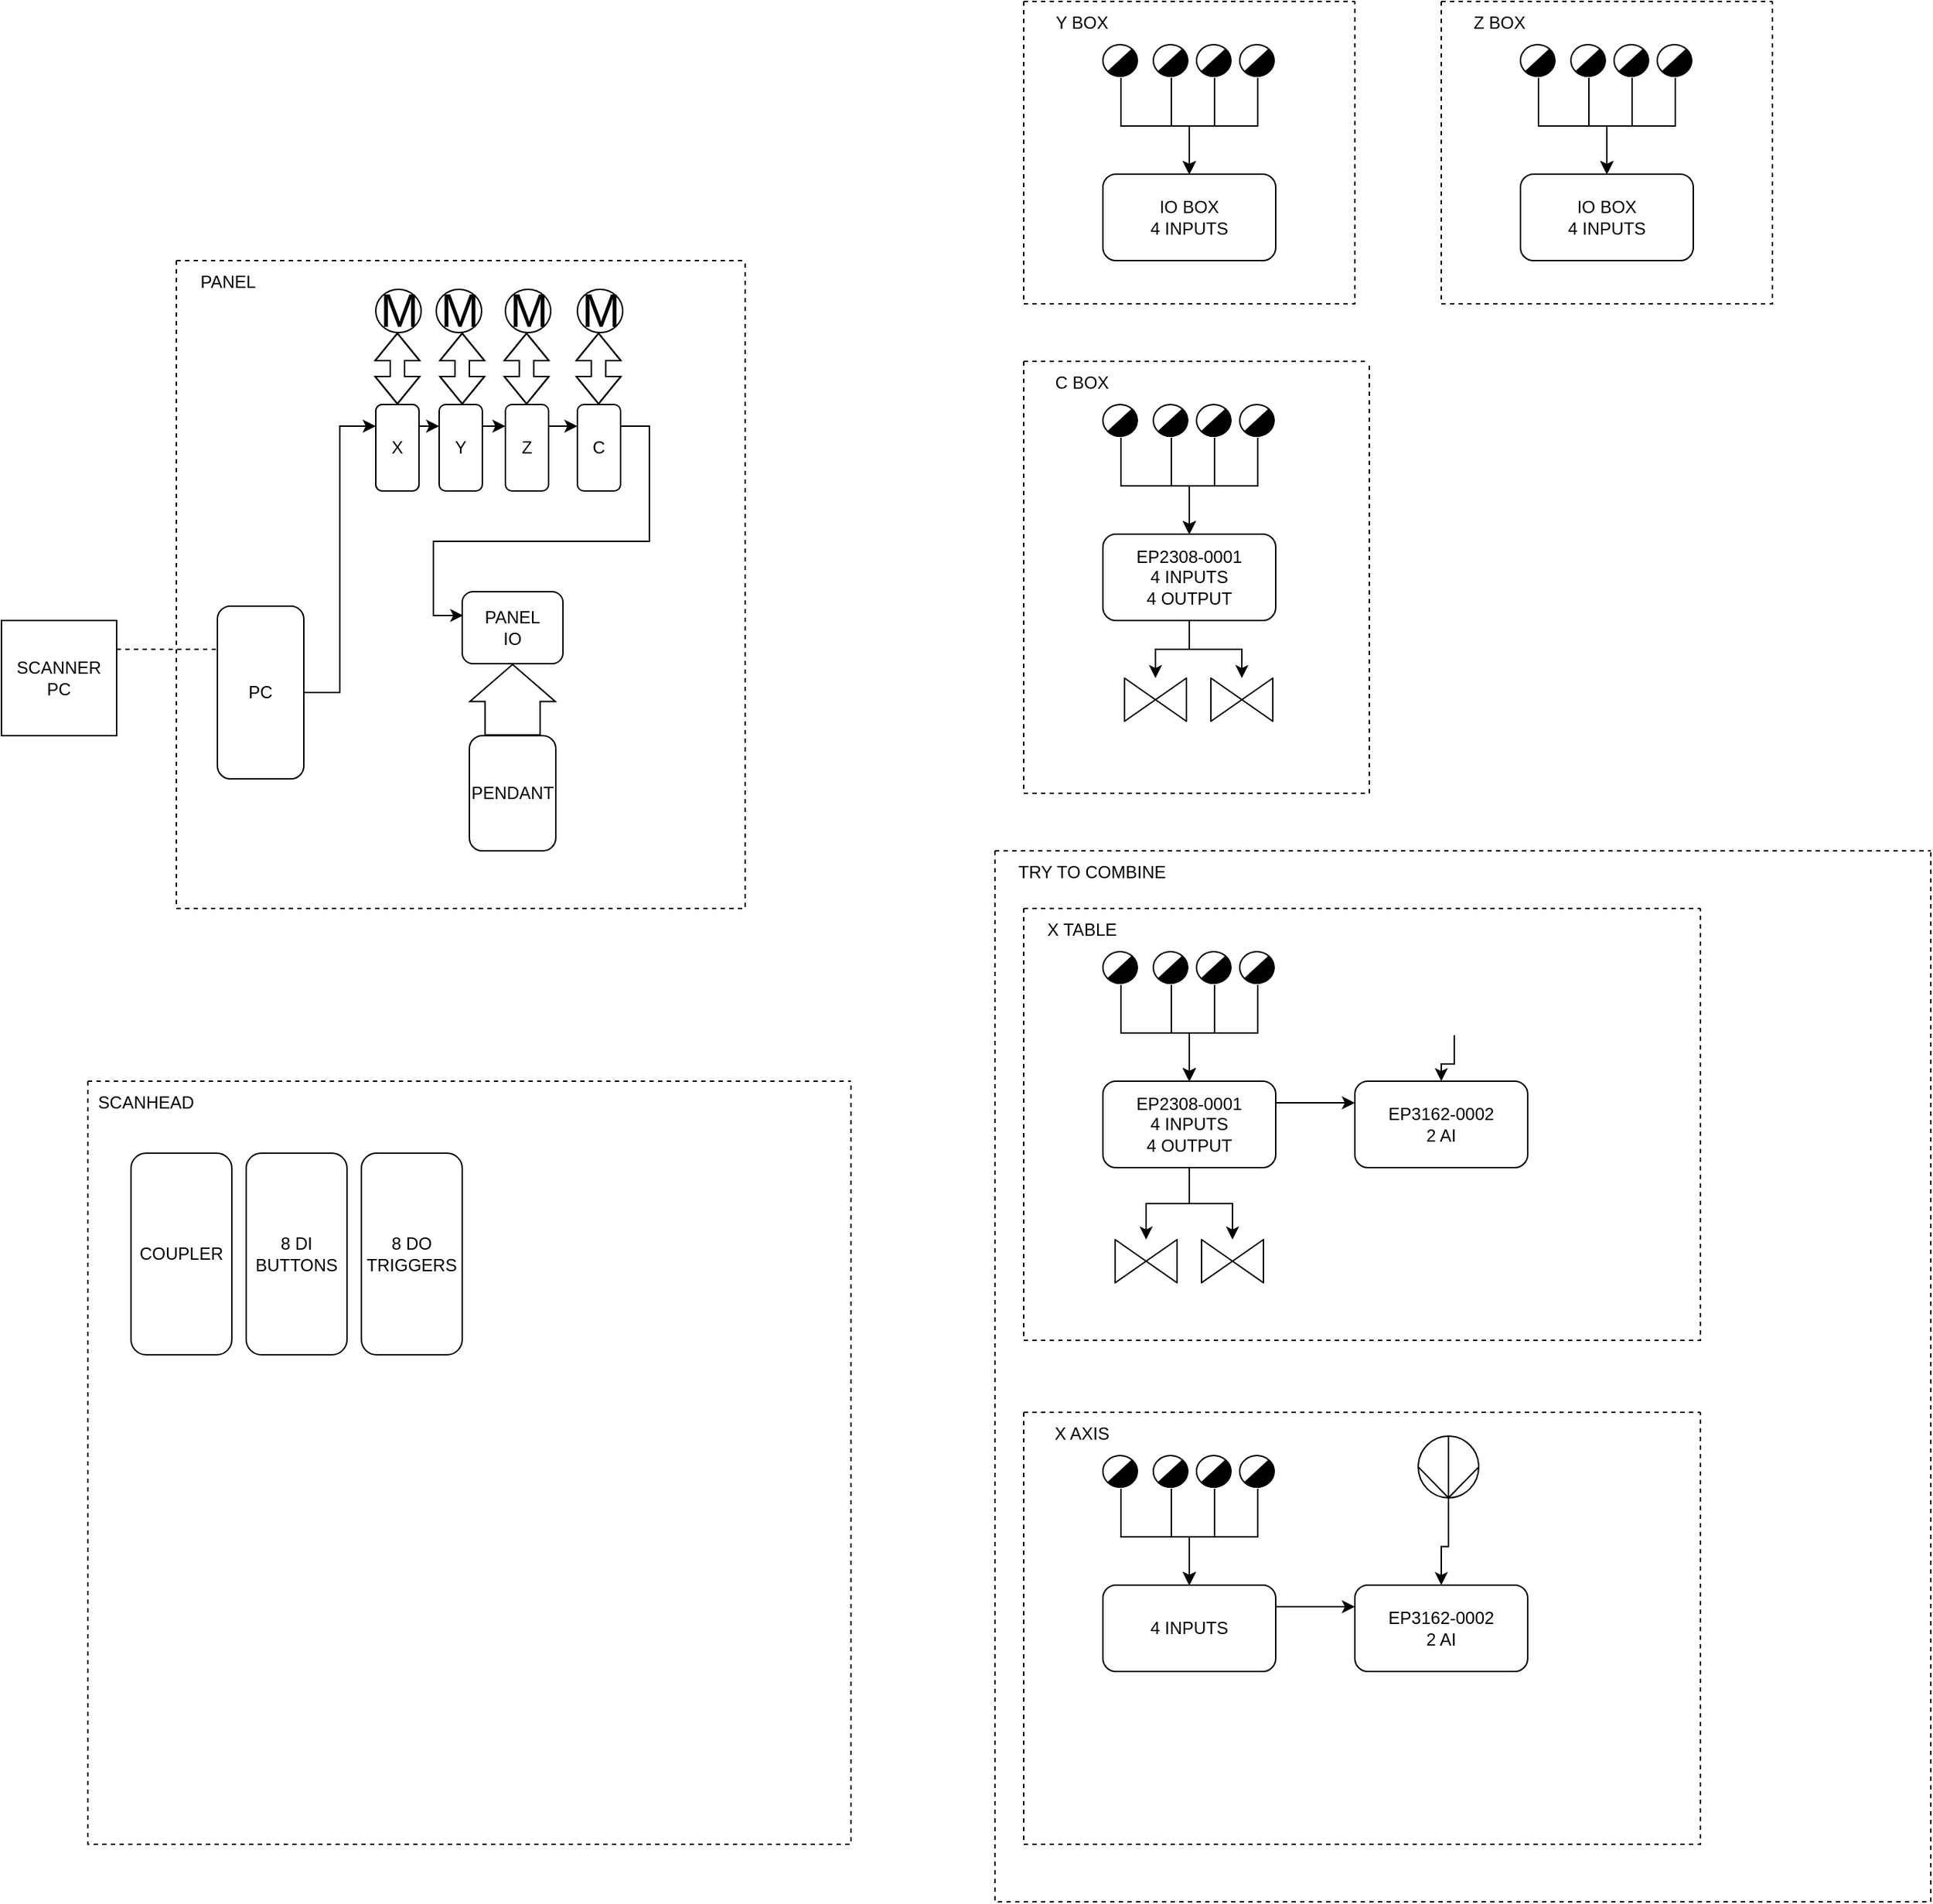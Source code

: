 <mxfile version="20.6.2" type="github">
  <diagram id="tjRu8gY_2xRiF9Hzwlu4" name="Page-1">
    <mxGraphModel dx="2585" dy="2587" grid="1" gridSize="10" guides="1" tooltips="1" connect="1" arrows="1" fold="1" page="1" pageScale="1" pageWidth="827" pageHeight="1169" math="0" shadow="0">
      <root>
        <mxCell id="0" />
        <mxCell id="1" parent="0" />
        <mxCell id="fzzA2JY4gqWb8yeR5NpG-34" value="&lt;div&gt;SCANNER&lt;/div&gt;&lt;div&gt;PC&lt;br&gt;&lt;/div&gt;" style="whiteSpace=wrap;html=1;aspect=fixed;" vertex="1" parent="1">
          <mxGeometry x="80" y="230" width="80" height="80" as="geometry" />
        </mxCell>
        <mxCell id="fzzA2JY4gqWb8yeR5NpG-38" value="" style="swimlane;startSize=0;dashed=1;" vertex="1" parent="1">
          <mxGeometry x="790" y="-200" width="230" height="210" as="geometry" />
        </mxCell>
        <mxCell id="fzzA2JY4gqWb8yeR5NpG-39" value="Y BOX" style="text;html=1;align=center;verticalAlign=middle;resizable=0;points=[];autosize=1;strokeColor=none;fillColor=none;" vertex="1" parent="fzzA2JY4gqWb8yeR5NpG-38">
          <mxGeometry x="10" width="60" height="30" as="geometry" />
        </mxCell>
        <mxCell id="fzzA2JY4gqWb8yeR5NpG-43" value="IO BOX&lt;br&gt;4 INPUTS" style="rounded=1;whiteSpace=wrap;html=1;" vertex="1" parent="fzzA2JY4gqWb8yeR5NpG-38">
          <mxGeometry x="55" y="120" width="120" height="60" as="geometry" />
        </mxCell>
        <mxCell id="fzzA2JY4gqWb8yeR5NpG-53" style="edgeStyle=orthogonalEdgeStyle;rounded=0;orthogonalLoop=1;jettySize=auto;html=1;" edge="1" parent="fzzA2JY4gqWb8yeR5NpG-38" source="fzzA2JY4gqWb8yeR5NpG-49" target="fzzA2JY4gqWb8yeR5NpG-43">
          <mxGeometry relative="1" as="geometry" />
        </mxCell>
        <mxCell id="fzzA2JY4gqWb8yeR5NpG-49" value="" style="verticalLabelPosition=bottom;outlineConnect=0;align=center;dashed=0;html=1;verticalAlign=middle;shape=mxgraph.pid.misc.steam_trap2;horizontal=1;" vertex="1" parent="fzzA2JY4gqWb8yeR5NpG-38">
          <mxGeometry x="55" y="30" width="25" height="23" as="geometry" />
        </mxCell>
        <mxCell id="fzzA2JY4gqWb8yeR5NpG-54" style="edgeStyle=orthogonalEdgeStyle;rounded=0;orthogonalLoop=1;jettySize=auto;html=1;entryX=0.5;entryY=0;entryDx=0;entryDy=0;" edge="1" parent="fzzA2JY4gqWb8yeR5NpG-38" source="fzzA2JY4gqWb8yeR5NpG-50" target="fzzA2JY4gqWb8yeR5NpG-43">
          <mxGeometry relative="1" as="geometry" />
        </mxCell>
        <mxCell id="fzzA2JY4gqWb8yeR5NpG-50" value="" style="verticalLabelPosition=bottom;outlineConnect=0;align=center;dashed=0;html=1;verticalAlign=middle;shape=mxgraph.pid.misc.steam_trap2;horizontal=1;" vertex="1" parent="fzzA2JY4gqWb8yeR5NpG-38">
          <mxGeometry x="90" y="30" width="25" height="23" as="geometry" />
        </mxCell>
        <mxCell id="fzzA2JY4gqWb8yeR5NpG-55" style="edgeStyle=orthogonalEdgeStyle;rounded=0;orthogonalLoop=1;jettySize=auto;html=1;entryX=0.5;entryY=0;entryDx=0;entryDy=0;" edge="1" parent="fzzA2JY4gqWb8yeR5NpG-38" source="fzzA2JY4gqWb8yeR5NpG-51" target="fzzA2JY4gqWb8yeR5NpG-43">
          <mxGeometry relative="1" as="geometry" />
        </mxCell>
        <mxCell id="fzzA2JY4gqWb8yeR5NpG-51" value="" style="verticalLabelPosition=bottom;outlineConnect=0;align=center;dashed=0;html=1;verticalAlign=middle;shape=mxgraph.pid.misc.steam_trap2;horizontal=1;" vertex="1" parent="fzzA2JY4gqWb8yeR5NpG-38">
          <mxGeometry x="120" y="30" width="25" height="23" as="geometry" />
        </mxCell>
        <mxCell id="fzzA2JY4gqWb8yeR5NpG-56" style="edgeStyle=orthogonalEdgeStyle;rounded=0;orthogonalLoop=1;jettySize=auto;html=1;entryX=0.5;entryY=0;entryDx=0;entryDy=0;" edge="1" parent="fzzA2JY4gqWb8yeR5NpG-38" source="fzzA2JY4gqWb8yeR5NpG-52" target="fzzA2JY4gqWb8yeR5NpG-43">
          <mxGeometry relative="1" as="geometry" />
        </mxCell>
        <mxCell id="fzzA2JY4gqWb8yeR5NpG-52" value="" style="verticalLabelPosition=bottom;outlineConnect=0;align=center;dashed=0;html=1;verticalAlign=middle;shape=mxgraph.pid.misc.steam_trap2;horizontal=1;" vertex="1" parent="fzzA2JY4gqWb8yeR5NpG-38">
          <mxGeometry x="150" y="30" width="25" height="23" as="geometry" />
        </mxCell>
        <mxCell id="fzzA2JY4gqWb8yeR5NpG-40" value="" style="group" vertex="1" connectable="0" parent="1">
          <mxGeometry x="201.5" y="-20" width="395" height="450" as="geometry" />
        </mxCell>
        <mxCell id="fzzA2JY4gqWb8yeR5NpG-2" value="PC" style="rounded=1;whiteSpace=wrap;html=1;" vertex="1" parent="fzzA2JY4gqWb8yeR5NpG-40">
          <mxGeometry x="28.5" y="240" width="60" height="120" as="geometry" />
        </mxCell>
        <mxCell id="fzzA2JY4gqWb8yeR5NpG-3" value="" style="rounded=1;whiteSpace=wrap;html=1;" vertex="1" parent="fzzA2JY4gqWb8yeR5NpG-40">
          <mxGeometry x="138.5" y="100" width="30" height="60" as="geometry" />
        </mxCell>
        <mxCell id="fzzA2JY4gqWb8yeR5NpG-4" value="Y" style="rounded=1;whiteSpace=wrap;html=1;" vertex="1" parent="fzzA2JY4gqWb8yeR5NpG-40">
          <mxGeometry x="182.5" y="100" width="30" height="60" as="geometry" />
        </mxCell>
        <mxCell id="fzzA2JY4gqWb8yeR5NpG-5" value="Z" style="rounded=1;whiteSpace=wrap;html=1;" vertex="1" parent="fzzA2JY4gqWb8yeR5NpG-40">
          <mxGeometry x="228.5" y="100" width="30" height="60" as="geometry" />
        </mxCell>
        <mxCell id="fzzA2JY4gqWb8yeR5NpG-13" style="edgeStyle=orthogonalEdgeStyle;rounded=0;orthogonalLoop=1;jettySize=auto;html=1;exitX=1;exitY=0.25;exitDx=0;exitDy=0;entryX=0;entryY=0.25;entryDx=0;entryDy=0;" edge="1" parent="fzzA2JY4gqWb8yeR5NpG-40" source="fzzA2JY4gqWb8yeR5NpG-4" target="fzzA2JY4gqWb8yeR5NpG-5">
          <mxGeometry relative="1" as="geometry" />
        </mxCell>
        <mxCell id="fzzA2JY4gqWb8yeR5NpG-6" value="C" style="rounded=1;whiteSpace=wrap;html=1;" vertex="1" parent="fzzA2JY4gqWb8yeR5NpG-40">
          <mxGeometry x="278.5" y="100" width="30" height="60" as="geometry" />
        </mxCell>
        <mxCell id="fzzA2JY4gqWb8yeR5NpG-14" style="edgeStyle=orthogonalEdgeStyle;rounded=0;orthogonalLoop=1;jettySize=auto;html=1;exitX=1;exitY=0.25;exitDx=0;exitDy=0;entryX=0;entryY=0.25;entryDx=0;entryDy=0;" edge="1" parent="fzzA2JY4gqWb8yeR5NpG-40" source="fzzA2JY4gqWb8yeR5NpG-5" target="fzzA2JY4gqWb8yeR5NpG-6">
          <mxGeometry relative="1" as="geometry" />
        </mxCell>
        <mxCell id="fzzA2JY4gqWb8yeR5NpG-12" style="edgeStyle=orthogonalEdgeStyle;rounded=0;orthogonalLoop=1;jettySize=auto;html=1;exitX=1;exitY=0.25;exitDx=0;exitDy=0;entryX=0;entryY=0.25;entryDx=0;entryDy=0;" edge="1" parent="fzzA2JY4gqWb8yeR5NpG-40" source="fzzA2JY4gqWb8yeR5NpG-7" target="fzzA2JY4gqWb8yeR5NpG-4">
          <mxGeometry relative="1" as="geometry" />
        </mxCell>
        <mxCell id="fzzA2JY4gqWb8yeR5NpG-7" value="X" style="rounded=1;whiteSpace=wrap;html=1;" vertex="1" parent="fzzA2JY4gqWb8yeR5NpG-40">
          <mxGeometry x="138.5" y="100" width="30" height="60" as="geometry" />
        </mxCell>
        <mxCell id="fzzA2JY4gqWb8yeR5NpG-11" style="edgeStyle=orthogonalEdgeStyle;rounded=0;orthogonalLoop=1;jettySize=auto;html=1;entryX=0;entryY=0.25;entryDx=0;entryDy=0;" edge="1" parent="fzzA2JY4gqWb8yeR5NpG-40" source="fzzA2JY4gqWb8yeR5NpG-2" target="fzzA2JY4gqWb8yeR5NpG-7">
          <mxGeometry relative="1" as="geometry" />
        </mxCell>
        <mxCell id="fzzA2JY4gqWb8yeR5NpG-9" value="PANEL&lt;br&gt;IO" style="rounded=1;whiteSpace=wrap;html=1;" vertex="1" parent="fzzA2JY4gqWb8yeR5NpG-40">
          <mxGeometry x="198.5" y="230" width="70" height="50" as="geometry" />
        </mxCell>
        <mxCell id="fzzA2JY4gqWb8yeR5NpG-17" style="edgeStyle=orthogonalEdgeStyle;rounded=0;orthogonalLoop=1;jettySize=auto;html=1;exitX=1;exitY=0.25;exitDx=0;exitDy=0;entryX=0.01;entryY=0.329;entryDx=0;entryDy=0;entryPerimeter=0;" edge="1" parent="fzzA2JY4gqWb8yeR5NpG-40" source="fzzA2JY4gqWb8yeR5NpG-6" target="fzzA2JY4gqWb8yeR5NpG-9">
          <mxGeometry relative="1" as="geometry" />
        </mxCell>
        <mxCell id="fzzA2JY4gqWb8yeR5NpG-18" value="&lt;div&gt;PENDANT&lt;/div&gt;" style="rounded=1;whiteSpace=wrap;html=1;" vertex="1" parent="fzzA2JY4gqWb8yeR5NpG-40">
          <mxGeometry x="203.5" y="330" width="60" height="80" as="geometry" />
        </mxCell>
        <mxCell id="fzzA2JY4gqWb8yeR5NpG-19" value="" style="shape=flexArrow;endArrow=classic;html=1;rounded=0;width=38.286;endSize=8.24;entryX=0.5;entryY=1;entryDx=0;entryDy=0;exitX=0.5;exitY=0;exitDx=0;exitDy=0;" edge="1" parent="fzzA2JY4gqWb8yeR5NpG-40" source="fzzA2JY4gqWb8yeR5NpG-18" target="fzzA2JY4gqWb8yeR5NpG-9">
          <mxGeometry width="50" height="50" relative="1" as="geometry">
            <mxPoint x="278.5" y="340" as="sourcePoint" />
            <mxPoint x="268.5" y="290" as="targetPoint" />
          </mxGeometry>
        </mxCell>
        <mxCell id="fzzA2JY4gqWb8yeR5NpG-24" value="" style="shape=flexArrow;endArrow=classic;startArrow=classic;html=1;rounded=0;entryX=0.5;entryY=1;entryDx=0;entryDy=0;exitX=0.5;exitY=0;exitDx=0;exitDy=0;" edge="1" parent="fzzA2JY4gqWb8yeR5NpG-40" source="fzzA2JY4gqWb8yeR5NpG-7">
          <mxGeometry width="100" height="100" relative="1" as="geometry">
            <mxPoint x="238.5" y="180" as="sourcePoint" />
            <mxPoint x="153.5" y="50" as="targetPoint" />
            <Array as="points">
              <mxPoint x="153.5" y="80" />
            </Array>
          </mxGeometry>
        </mxCell>
        <mxCell id="fzzA2JY4gqWb8yeR5NpG-30" value="" style="shape=flexArrow;endArrow=classic;startArrow=classic;html=1;rounded=0;" edge="1" parent="fzzA2JY4gqWb8yeR5NpG-40">
          <mxGeometry width="100" height="100" relative="1" as="geometry">
            <mxPoint x="198.5" y="100" as="sourcePoint" />
            <mxPoint x="198.5" y="50" as="targetPoint" />
            <Array as="points">
              <mxPoint x="198.5" y="80" />
            </Array>
          </mxGeometry>
        </mxCell>
        <mxCell id="fzzA2JY4gqWb8yeR5NpG-31" value="" style="shape=flexArrow;endArrow=classic;startArrow=classic;html=1;rounded=0;" edge="1" parent="fzzA2JY4gqWb8yeR5NpG-40">
          <mxGeometry width="100" height="100" relative="1" as="geometry">
            <mxPoint x="243.21" y="100" as="sourcePoint" />
            <mxPoint x="243.21" y="50" as="targetPoint" />
            <Array as="points">
              <mxPoint x="243.21" y="80" />
            </Array>
          </mxGeometry>
        </mxCell>
        <mxCell id="fzzA2JY4gqWb8yeR5NpG-32" value="" style="shape=flexArrow;endArrow=classic;startArrow=classic;html=1;rounded=0;" edge="1" parent="fzzA2JY4gqWb8yeR5NpG-40">
          <mxGeometry width="100" height="100" relative="1" as="geometry">
            <mxPoint x="293.21" y="100" as="sourcePoint" />
            <mxPoint x="293.21" y="50" as="targetPoint" />
            <Array as="points">
              <mxPoint x="293.21" y="80" />
            </Array>
          </mxGeometry>
        </mxCell>
        <mxCell id="fzzA2JY4gqWb8yeR5NpG-35" value="" style="endArrow=none;dashed=1;html=1;rounded=0;entryX=0;entryY=0.25;entryDx=0;entryDy=0;exitX=1;exitY=0.25;exitDx=0;exitDy=0;" edge="1" parent="fzzA2JY4gqWb8yeR5NpG-40" source="fzzA2JY4gqWb8yeR5NpG-34" target="fzzA2JY4gqWb8yeR5NpG-2">
          <mxGeometry width="50" height="50" relative="1" as="geometry">
            <mxPoint x="-41.5" y="280" as="sourcePoint" />
            <mxPoint x="8.5" y="230" as="targetPoint" />
          </mxGeometry>
        </mxCell>
        <mxCell id="fzzA2JY4gqWb8yeR5NpG-36" value="" style="swimlane;startSize=0;dashed=1;" vertex="1" parent="fzzA2JY4gqWb8yeR5NpG-40">
          <mxGeometry width="395" height="450" as="geometry" />
        </mxCell>
        <mxCell id="fzzA2JY4gqWb8yeR5NpG-37" value="PANEL" style="text;html=1;align=center;verticalAlign=middle;resizable=0;points=[];autosize=1;strokeColor=none;fillColor=none;" vertex="1" parent="fzzA2JY4gqWb8yeR5NpG-36">
          <mxGeometry x="5" width="60" height="30" as="geometry" />
        </mxCell>
        <mxCell id="fzzA2JY4gqWb8yeR5NpG-45" value="M" style="verticalLabelPosition=middle;shadow=0;dashed=0;align=center;html=1;verticalAlign=middle;strokeWidth=1;shape=ellipse;fontSize=32;perimeter=ellipsePerimeter;" vertex="1" parent="fzzA2JY4gqWb8yeR5NpG-36">
          <mxGeometry x="138.5" y="20" width="31.5" height="30" as="geometry" />
        </mxCell>
        <mxCell id="fzzA2JY4gqWb8yeR5NpG-46" value="M" style="verticalLabelPosition=middle;shadow=0;dashed=0;align=center;html=1;verticalAlign=middle;strokeWidth=1;shape=ellipse;fontSize=32;perimeter=ellipsePerimeter;" vertex="1" parent="fzzA2JY4gqWb8yeR5NpG-36">
          <mxGeometry x="180.5" y="20" width="31.5" height="30" as="geometry" />
        </mxCell>
        <mxCell id="fzzA2JY4gqWb8yeR5NpG-47" value="M" style="verticalLabelPosition=middle;shadow=0;dashed=0;align=center;html=1;verticalAlign=middle;strokeWidth=1;shape=ellipse;fontSize=32;perimeter=ellipsePerimeter;" vertex="1" parent="fzzA2JY4gqWb8yeR5NpG-36">
          <mxGeometry x="228.5" y="20" width="31.5" height="30" as="geometry" />
        </mxCell>
        <mxCell id="fzzA2JY4gqWb8yeR5NpG-48" value="M" style="verticalLabelPosition=middle;shadow=0;dashed=0;align=center;html=1;verticalAlign=middle;strokeWidth=1;shape=ellipse;fontSize=32;perimeter=ellipsePerimeter;" vertex="1" parent="fzzA2JY4gqWb8yeR5NpG-36">
          <mxGeometry x="278.5" y="20" width="31.5" height="30" as="geometry" />
        </mxCell>
        <mxCell id="fzzA2JY4gqWb8yeR5NpG-70" value="" style="swimlane;startSize=0;dashed=1;" vertex="1" parent="1">
          <mxGeometry x="790" y="50" width="240" height="300" as="geometry" />
        </mxCell>
        <mxCell id="fzzA2JY4gqWb8yeR5NpG-71" value="C BOX" style="text;html=1;align=center;verticalAlign=middle;resizable=0;points=[];autosize=1;strokeColor=none;fillColor=none;" vertex="1" parent="fzzA2JY4gqWb8yeR5NpG-70">
          <mxGeometry x="10" width="60" height="30" as="geometry" />
        </mxCell>
        <mxCell id="fzzA2JY4gqWb8yeR5NpG-72" value="EP2308-0001&lt;br&gt;&lt;div&gt;4 INPUTS &lt;br&gt;&lt;/div&gt;&lt;div&gt;4 OUTPUT&lt;/div&gt;" style="rounded=1;whiteSpace=wrap;html=1;" vertex="1" parent="fzzA2JY4gqWb8yeR5NpG-70">
          <mxGeometry x="55" y="120" width="120" height="60" as="geometry" />
        </mxCell>
        <mxCell id="fzzA2JY4gqWb8yeR5NpG-73" style="edgeStyle=orthogonalEdgeStyle;rounded=0;orthogonalLoop=1;jettySize=auto;html=1;" edge="1" parent="fzzA2JY4gqWb8yeR5NpG-70" source="fzzA2JY4gqWb8yeR5NpG-74" target="fzzA2JY4gqWb8yeR5NpG-72">
          <mxGeometry relative="1" as="geometry" />
        </mxCell>
        <mxCell id="fzzA2JY4gqWb8yeR5NpG-74" value="" style="verticalLabelPosition=bottom;outlineConnect=0;align=center;dashed=0;html=1;verticalAlign=middle;shape=mxgraph.pid.misc.steam_trap2;horizontal=1;" vertex="1" parent="fzzA2JY4gqWb8yeR5NpG-70">
          <mxGeometry x="55" y="30" width="25" height="23" as="geometry" />
        </mxCell>
        <mxCell id="fzzA2JY4gqWb8yeR5NpG-75" style="edgeStyle=orthogonalEdgeStyle;rounded=0;orthogonalLoop=1;jettySize=auto;html=1;entryX=0.5;entryY=0;entryDx=0;entryDy=0;" edge="1" parent="fzzA2JY4gqWb8yeR5NpG-70" source="fzzA2JY4gqWb8yeR5NpG-76" target="fzzA2JY4gqWb8yeR5NpG-72">
          <mxGeometry relative="1" as="geometry" />
        </mxCell>
        <mxCell id="fzzA2JY4gqWb8yeR5NpG-76" value="" style="verticalLabelPosition=bottom;outlineConnect=0;align=center;dashed=0;html=1;verticalAlign=middle;shape=mxgraph.pid.misc.steam_trap2;horizontal=1;" vertex="1" parent="fzzA2JY4gqWb8yeR5NpG-70">
          <mxGeometry x="90" y="30" width="25" height="23" as="geometry" />
        </mxCell>
        <mxCell id="fzzA2JY4gqWb8yeR5NpG-77" style="edgeStyle=orthogonalEdgeStyle;rounded=0;orthogonalLoop=1;jettySize=auto;html=1;entryX=0.5;entryY=0;entryDx=0;entryDy=0;" edge="1" parent="fzzA2JY4gqWb8yeR5NpG-70" source="fzzA2JY4gqWb8yeR5NpG-78" target="fzzA2JY4gqWb8yeR5NpG-72">
          <mxGeometry relative="1" as="geometry" />
        </mxCell>
        <mxCell id="fzzA2JY4gqWb8yeR5NpG-78" value="" style="verticalLabelPosition=bottom;outlineConnect=0;align=center;dashed=0;html=1;verticalAlign=middle;shape=mxgraph.pid.misc.steam_trap2;horizontal=1;" vertex="1" parent="fzzA2JY4gqWb8yeR5NpG-70">
          <mxGeometry x="120" y="30" width="25" height="23" as="geometry" />
        </mxCell>
        <mxCell id="fzzA2JY4gqWb8yeR5NpG-79" style="edgeStyle=orthogonalEdgeStyle;rounded=0;orthogonalLoop=1;jettySize=auto;html=1;entryX=0.5;entryY=0;entryDx=0;entryDy=0;" edge="1" parent="fzzA2JY4gqWb8yeR5NpG-70" source="fzzA2JY4gqWb8yeR5NpG-80" target="fzzA2JY4gqWb8yeR5NpG-72">
          <mxGeometry relative="1" as="geometry" />
        </mxCell>
        <mxCell id="fzzA2JY4gqWb8yeR5NpG-80" value="" style="verticalLabelPosition=bottom;outlineConnect=0;align=center;dashed=0;html=1;verticalAlign=middle;shape=mxgraph.pid.misc.steam_trap2;horizontal=1;" vertex="1" parent="fzzA2JY4gqWb8yeR5NpG-70">
          <mxGeometry x="150" y="30" width="25" height="23" as="geometry" />
        </mxCell>
        <mxCell id="fzzA2JY4gqWb8yeR5NpG-93" value="" style="verticalLabelPosition=bottom;align=center;html=1;verticalAlign=top;pointerEvents=1;dashed=0;shape=mxgraph.pid2valves.valve;valveType=gate" vertex="1" parent="1">
          <mxGeometry x="860" y="270" width="43" height="30" as="geometry" />
        </mxCell>
        <mxCell id="fzzA2JY4gqWb8yeR5NpG-95" value="" style="verticalLabelPosition=bottom;align=center;html=1;verticalAlign=top;pointerEvents=1;dashed=0;shape=mxgraph.pid2valves.valve;valveType=gate" vertex="1" parent="1">
          <mxGeometry x="920" y="270" width="43" height="30" as="geometry" />
        </mxCell>
        <mxCell id="fzzA2JY4gqWb8yeR5NpG-97" style="edgeStyle=orthogonalEdgeStyle;rounded=0;orthogonalLoop=1;jettySize=auto;html=1;" edge="1" parent="1" source="fzzA2JY4gqWb8yeR5NpG-72" target="fzzA2JY4gqWb8yeR5NpG-93">
          <mxGeometry relative="1" as="geometry" />
        </mxCell>
        <mxCell id="fzzA2JY4gqWb8yeR5NpG-98" style="edgeStyle=orthogonalEdgeStyle;rounded=0;orthogonalLoop=1;jettySize=auto;html=1;" edge="1" parent="1" source="fzzA2JY4gqWb8yeR5NpG-72" target="fzzA2JY4gqWb8yeR5NpG-95">
          <mxGeometry relative="1" as="geometry" />
        </mxCell>
        <mxCell id="fzzA2JY4gqWb8yeR5NpG-99" value="" style="swimlane;startSize=0;dashed=1;" vertex="1" parent="1">
          <mxGeometry x="790" y="430" width="470" height="300" as="geometry" />
        </mxCell>
        <mxCell id="fzzA2JY4gqWb8yeR5NpG-100" value="X TABLE" style="text;html=1;align=center;verticalAlign=middle;resizable=0;points=[];autosize=1;strokeColor=none;fillColor=none;" vertex="1" parent="fzzA2JY4gqWb8yeR5NpG-99">
          <mxGeometry x="5" width="70" height="30" as="geometry" />
        </mxCell>
        <mxCell id="fzzA2JY4gqWb8yeR5NpG-113" style="edgeStyle=orthogonalEdgeStyle;rounded=0;orthogonalLoop=1;jettySize=auto;html=1;exitX=1;exitY=0.25;exitDx=0;exitDy=0;entryX=0;entryY=0.25;entryDx=0;entryDy=0;" edge="1" parent="fzzA2JY4gqWb8yeR5NpG-99" source="fzzA2JY4gqWb8yeR5NpG-101" target="fzzA2JY4gqWb8yeR5NpG-110">
          <mxGeometry relative="1" as="geometry" />
        </mxCell>
        <mxCell id="fzzA2JY4gqWb8yeR5NpG-133" style="edgeStyle=orthogonalEdgeStyle;rounded=0;orthogonalLoop=1;jettySize=auto;html=1;" edge="1" parent="fzzA2JY4gqWb8yeR5NpG-99" source="fzzA2JY4gqWb8yeR5NpG-101" target="fzzA2JY4gqWb8yeR5NpG-131">
          <mxGeometry relative="1" as="geometry" />
        </mxCell>
        <mxCell id="fzzA2JY4gqWb8yeR5NpG-134" style="edgeStyle=orthogonalEdgeStyle;rounded=0;orthogonalLoop=1;jettySize=auto;html=1;" edge="1" parent="fzzA2JY4gqWb8yeR5NpG-99" source="fzzA2JY4gqWb8yeR5NpG-101" target="fzzA2JY4gqWb8yeR5NpG-132">
          <mxGeometry relative="1" as="geometry" />
        </mxCell>
        <mxCell id="fzzA2JY4gqWb8yeR5NpG-101" value="EP2308-0001&lt;div&gt;4 INPUTS &lt;br&gt;&lt;/div&gt;&lt;div&gt;4 OUTPUT&lt;/div&gt;" style="rounded=1;whiteSpace=wrap;html=1;" vertex="1" parent="fzzA2JY4gqWb8yeR5NpG-99">
          <mxGeometry x="55" y="120" width="120" height="60" as="geometry" />
        </mxCell>
        <mxCell id="fzzA2JY4gqWb8yeR5NpG-102" style="edgeStyle=orthogonalEdgeStyle;rounded=0;orthogonalLoop=1;jettySize=auto;html=1;" edge="1" parent="fzzA2JY4gqWb8yeR5NpG-99" source="fzzA2JY4gqWb8yeR5NpG-103" target="fzzA2JY4gqWb8yeR5NpG-101">
          <mxGeometry relative="1" as="geometry" />
        </mxCell>
        <mxCell id="fzzA2JY4gqWb8yeR5NpG-103" value="" style="verticalLabelPosition=bottom;outlineConnect=0;align=center;dashed=0;html=1;verticalAlign=middle;shape=mxgraph.pid.misc.steam_trap2;horizontal=1;" vertex="1" parent="fzzA2JY4gqWb8yeR5NpG-99">
          <mxGeometry x="55" y="30" width="25" height="23" as="geometry" />
        </mxCell>
        <mxCell id="fzzA2JY4gqWb8yeR5NpG-104" style="edgeStyle=orthogonalEdgeStyle;rounded=0;orthogonalLoop=1;jettySize=auto;html=1;entryX=0.5;entryY=0;entryDx=0;entryDy=0;" edge="1" parent="fzzA2JY4gqWb8yeR5NpG-99" source="fzzA2JY4gqWb8yeR5NpG-105" target="fzzA2JY4gqWb8yeR5NpG-101">
          <mxGeometry relative="1" as="geometry" />
        </mxCell>
        <mxCell id="fzzA2JY4gqWb8yeR5NpG-105" value="" style="verticalLabelPosition=bottom;outlineConnect=0;align=center;dashed=0;html=1;verticalAlign=middle;shape=mxgraph.pid.misc.steam_trap2;horizontal=1;" vertex="1" parent="fzzA2JY4gqWb8yeR5NpG-99">
          <mxGeometry x="90" y="30" width="25" height="23" as="geometry" />
        </mxCell>
        <mxCell id="fzzA2JY4gqWb8yeR5NpG-106" style="edgeStyle=orthogonalEdgeStyle;rounded=0;orthogonalLoop=1;jettySize=auto;html=1;entryX=0.5;entryY=0;entryDx=0;entryDy=0;" edge="1" parent="fzzA2JY4gqWb8yeR5NpG-99" source="fzzA2JY4gqWb8yeR5NpG-107" target="fzzA2JY4gqWb8yeR5NpG-101">
          <mxGeometry relative="1" as="geometry" />
        </mxCell>
        <mxCell id="fzzA2JY4gqWb8yeR5NpG-107" value="" style="verticalLabelPosition=bottom;outlineConnect=0;align=center;dashed=0;html=1;verticalAlign=middle;shape=mxgraph.pid.misc.steam_trap2;horizontal=1;" vertex="1" parent="fzzA2JY4gqWb8yeR5NpG-99">
          <mxGeometry x="120" y="30" width="25" height="23" as="geometry" />
        </mxCell>
        <mxCell id="fzzA2JY4gqWb8yeR5NpG-108" style="edgeStyle=orthogonalEdgeStyle;rounded=0;orthogonalLoop=1;jettySize=auto;html=1;entryX=0.5;entryY=0;entryDx=0;entryDy=0;" edge="1" parent="fzzA2JY4gqWb8yeR5NpG-99" source="fzzA2JY4gqWb8yeR5NpG-109" target="fzzA2JY4gqWb8yeR5NpG-101">
          <mxGeometry relative="1" as="geometry" />
        </mxCell>
        <mxCell id="fzzA2JY4gqWb8yeR5NpG-109" value="" style="verticalLabelPosition=bottom;outlineConnect=0;align=center;dashed=0;html=1;verticalAlign=middle;shape=mxgraph.pid.misc.steam_trap2;horizontal=1;" vertex="1" parent="fzzA2JY4gqWb8yeR5NpG-99">
          <mxGeometry x="150" y="30" width="25" height="23" as="geometry" />
        </mxCell>
        <mxCell id="fzzA2JY4gqWb8yeR5NpG-110" value="&lt;div&gt;EP3162-0002&lt;/div&gt;&lt;div&gt;2 AI&lt;br&gt;&lt;/div&gt;" style="rounded=1;whiteSpace=wrap;html=1;" vertex="1" parent="fzzA2JY4gqWb8yeR5NpG-99">
          <mxGeometry x="230" y="120" width="120" height="60" as="geometry" />
        </mxCell>
        <mxCell id="fzzA2JY4gqWb8yeR5NpG-112" style="edgeStyle=orthogonalEdgeStyle;rounded=0;orthogonalLoop=1;jettySize=auto;html=1;" edge="1" parent="fzzA2JY4gqWb8yeR5NpG-99" source="fzzA2JY4gqWb8yeR5NpG-111" target="fzzA2JY4gqWb8yeR5NpG-110">
          <mxGeometry relative="1" as="geometry" />
        </mxCell>
        <mxCell id="fzzA2JY4gqWb8yeR5NpG-111" value="" style="shape=image;html=1;verticalAlign=top;verticalLabelPosition=bottom;labelBackgroundColor=#ffffff;imageAspect=0;aspect=fixed;image=https://cdn1.iconfinder.com/data/icons/electronics-outline-24/24/kitchen_scale_food_scale_weighing_scale_weight_machine_weight_scale-128.png" vertex="1" parent="fzzA2JY4gqWb8yeR5NpG-99">
          <mxGeometry x="270" y="30" width="58" height="58" as="geometry" />
        </mxCell>
        <mxCell id="fzzA2JY4gqWb8yeR5NpG-131" value="" style="verticalLabelPosition=bottom;align=center;html=1;verticalAlign=top;pointerEvents=1;dashed=0;shape=mxgraph.pid2valves.valve;valveType=gate" vertex="1" parent="fzzA2JY4gqWb8yeR5NpG-99">
          <mxGeometry x="63.5" y="230" width="43" height="30" as="geometry" />
        </mxCell>
        <mxCell id="fzzA2JY4gqWb8yeR5NpG-132" value="" style="verticalLabelPosition=bottom;align=center;html=1;verticalAlign=top;pointerEvents=1;dashed=0;shape=mxgraph.pid2valves.valve;valveType=gate" vertex="1" parent="fzzA2JY4gqWb8yeR5NpG-99">
          <mxGeometry x="123.5" y="230" width="43" height="30" as="geometry" />
        </mxCell>
        <mxCell id="fzzA2JY4gqWb8yeR5NpG-114" value="" style="swimlane;startSize=0;dashed=1;" vertex="1" parent="1">
          <mxGeometry x="790" y="780" width="470" height="300" as="geometry" />
        </mxCell>
        <mxCell id="fzzA2JY4gqWb8yeR5NpG-115" value="X AXIS" style="text;html=1;align=center;verticalAlign=middle;resizable=0;points=[];autosize=1;strokeColor=none;fillColor=none;" vertex="1" parent="fzzA2JY4gqWb8yeR5NpG-114">
          <mxGeometry x="10" width="60" height="30" as="geometry" />
        </mxCell>
        <mxCell id="fzzA2JY4gqWb8yeR5NpG-116" style="edgeStyle=orthogonalEdgeStyle;rounded=0;orthogonalLoop=1;jettySize=auto;html=1;exitX=1;exitY=0.25;exitDx=0;exitDy=0;entryX=0;entryY=0.25;entryDx=0;entryDy=0;" edge="1" parent="fzzA2JY4gqWb8yeR5NpG-114" source="fzzA2JY4gqWb8yeR5NpG-117" target="fzzA2JY4gqWb8yeR5NpG-126">
          <mxGeometry relative="1" as="geometry" />
        </mxCell>
        <mxCell id="fzzA2JY4gqWb8yeR5NpG-117" value="4 INPUTS" style="rounded=1;whiteSpace=wrap;html=1;" vertex="1" parent="fzzA2JY4gqWb8yeR5NpG-114">
          <mxGeometry x="55" y="120" width="120" height="60" as="geometry" />
        </mxCell>
        <mxCell id="fzzA2JY4gqWb8yeR5NpG-118" style="edgeStyle=orthogonalEdgeStyle;rounded=0;orthogonalLoop=1;jettySize=auto;html=1;" edge="1" parent="fzzA2JY4gqWb8yeR5NpG-114" source="fzzA2JY4gqWb8yeR5NpG-119" target="fzzA2JY4gqWb8yeR5NpG-117">
          <mxGeometry relative="1" as="geometry" />
        </mxCell>
        <mxCell id="fzzA2JY4gqWb8yeR5NpG-119" value="" style="verticalLabelPosition=bottom;outlineConnect=0;align=center;dashed=0;html=1;verticalAlign=middle;shape=mxgraph.pid.misc.steam_trap2;horizontal=1;" vertex="1" parent="fzzA2JY4gqWb8yeR5NpG-114">
          <mxGeometry x="55" y="30" width="25" height="23" as="geometry" />
        </mxCell>
        <mxCell id="fzzA2JY4gqWb8yeR5NpG-120" style="edgeStyle=orthogonalEdgeStyle;rounded=0;orthogonalLoop=1;jettySize=auto;html=1;entryX=0.5;entryY=0;entryDx=0;entryDy=0;" edge="1" parent="fzzA2JY4gqWb8yeR5NpG-114" source="fzzA2JY4gqWb8yeR5NpG-121" target="fzzA2JY4gqWb8yeR5NpG-117">
          <mxGeometry relative="1" as="geometry" />
        </mxCell>
        <mxCell id="fzzA2JY4gqWb8yeR5NpG-121" value="" style="verticalLabelPosition=bottom;outlineConnect=0;align=center;dashed=0;html=1;verticalAlign=middle;shape=mxgraph.pid.misc.steam_trap2;horizontal=1;" vertex="1" parent="fzzA2JY4gqWb8yeR5NpG-114">
          <mxGeometry x="90" y="30" width="25" height="23" as="geometry" />
        </mxCell>
        <mxCell id="fzzA2JY4gqWb8yeR5NpG-122" style="edgeStyle=orthogonalEdgeStyle;rounded=0;orthogonalLoop=1;jettySize=auto;html=1;entryX=0.5;entryY=0;entryDx=0;entryDy=0;" edge="1" parent="fzzA2JY4gqWb8yeR5NpG-114" source="fzzA2JY4gqWb8yeR5NpG-123" target="fzzA2JY4gqWb8yeR5NpG-117">
          <mxGeometry relative="1" as="geometry" />
        </mxCell>
        <mxCell id="fzzA2JY4gqWb8yeR5NpG-123" value="" style="verticalLabelPosition=bottom;outlineConnect=0;align=center;dashed=0;html=1;verticalAlign=middle;shape=mxgraph.pid.misc.steam_trap2;horizontal=1;" vertex="1" parent="fzzA2JY4gqWb8yeR5NpG-114">
          <mxGeometry x="120" y="30" width="25" height="23" as="geometry" />
        </mxCell>
        <mxCell id="fzzA2JY4gqWb8yeR5NpG-124" style="edgeStyle=orthogonalEdgeStyle;rounded=0;orthogonalLoop=1;jettySize=auto;html=1;entryX=0.5;entryY=0;entryDx=0;entryDy=0;" edge="1" parent="fzzA2JY4gqWb8yeR5NpG-114" source="fzzA2JY4gqWb8yeR5NpG-125" target="fzzA2JY4gqWb8yeR5NpG-117">
          <mxGeometry relative="1" as="geometry" />
        </mxCell>
        <mxCell id="fzzA2JY4gqWb8yeR5NpG-125" value="" style="verticalLabelPosition=bottom;outlineConnect=0;align=center;dashed=0;html=1;verticalAlign=middle;shape=mxgraph.pid.misc.steam_trap2;horizontal=1;" vertex="1" parent="fzzA2JY4gqWb8yeR5NpG-114">
          <mxGeometry x="150" y="30" width="25" height="23" as="geometry" />
        </mxCell>
        <mxCell id="fzzA2JY4gqWb8yeR5NpG-126" value="&lt;div&gt;EP3162-0002&lt;/div&gt;&lt;div&gt;2 AI&lt;br&gt;&lt;/div&gt;" style="rounded=1;whiteSpace=wrap;html=1;" vertex="1" parent="fzzA2JY4gqWb8yeR5NpG-114">
          <mxGeometry x="230" y="120" width="120" height="60" as="geometry" />
        </mxCell>
        <mxCell id="fzzA2JY4gqWb8yeR5NpG-130" style="edgeStyle=orthogonalEdgeStyle;rounded=0;orthogonalLoop=1;jettySize=auto;html=1;entryX=0.5;entryY=0;entryDx=0;entryDy=0;" edge="1" parent="fzzA2JY4gqWb8yeR5NpG-114" source="fzzA2JY4gqWb8yeR5NpG-129" target="fzzA2JY4gqWb8yeR5NpG-126">
          <mxGeometry relative="1" as="geometry" />
        </mxCell>
        <mxCell id="fzzA2JY4gqWb8yeR5NpG-129" value="" style="pointerEvents=1;verticalLabelPosition=bottom;shadow=0;dashed=0;align=center;html=1;verticalAlign=top;shape=mxgraph.electrical.miscellaneous.transducer;rotation=90;" vertex="1" parent="fzzA2JY4gqWb8yeR5NpG-114">
          <mxGeometry x="270" y="20.5" width="50" height="42" as="geometry" />
        </mxCell>
        <mxCell id="fzzA2JY4gqWb8yeR5NpG-135" value="" style="swimlane;startSize=0;dashed=1;" vertex="1" parent="1">
          <mxGeometry x="1080" y="-200" width="230" height="210" as="geometry" />
        </mxCell>
        <mxCell id="fzzA2JY4gqWb8yeR5NpG-136" value="Z BOX" style="text;html=1;align=center;verticalAlign=middle;resizable=0;points=[];autosize=1;strokeColor=none;fillColor=none;" vertex="1" parent="fzzA2JY4gqWb8yeR5NpG-135">
          <mxGeometry x="10" width="60" height="30" as="geometry" />
        </mxCell>
        <mxCell id="fzzA2JY4gqWb8yeR5NpG-137" value="IO BOX&lt;br&gt;4 INPUTS" style="rounded=1;whiteSpace=wrap;html=1;" vertex="1" parent="fzzA2JY4gqWb8yeR5NpG-135">
          <mxGeometry x="55" y="120" width="120" height="60" as="geometry" />
        </mxCell>
        <mxCell id="fzzA2JY4gqWb8yeR5NpG-138" style="edgeStyle=orthogonalEdgeStyle;rounded=0;orthogonalLoop=1;jettySize=auto;html=1;" edge="1" parent="fzzA2JY4gqWb8yeR5NpG-135" source="fzzA2JY4gqWb8yeR5NpG-139" target="fzzA2JY4gqWb8yeR5NpG-137">
          <mxGeometry relative="1" as="geometry" />
        </mxCell>
        <mxCell id="fzzA2JY4gqWb8yeR5NpG-139" value="" style="verticalLabelPosition=bottom;outlineConnect=0;align=center;dashed=0;html=1;verticalAlign=middle;shape=mxgraph.pid.misc.steam_trap2;horizontal=1;" vertex="1" parent="fzzA2JY4gqWb8yeR5NpG-135">
          <mxGeometry x="55" y="30" width="25" height="23" as="geometry" />
        </mxCell>
        <mxCell id="fzzA2JY4gqWb8yeR5NpG-140" style="edgeStyle=orthogonalEdgeStyle;rounded=0;orthogonalLoop=1;jettySize=auto;html=1;entryX=0.5;entryY=0;entryDx=0;entryDy=0;" edge="1" parent="fzzA2JY4gqWb8yeR5NpG-135" source="fzzA2JY4gqWb8yeR5NpG-141" target="fzzA2JY4gqWb8yeR5NpG-137">
          <mxGeometry relative="1" as="geometry" />
        </mxCell>
        <mxCell id="fzzA2JY4gqWb8yeR5NpG-141" value="" style="verticalLabelPosition=bottom;outlineConnect=0;align=center;dashed=0;html=1;verticalAlign=middle;shape=mxgraph.pid.misc.steam_trap2;horizontal=1;" vertex="1" parent="fzzA2JY4gqWb8yeR5NpG-135">
          <mxGeometry x="90" y="30" width="25" height="23" as="geometry" />
        </mxCell>
        <mxCell id="fzzA2JY4gqWb8yeR5NpG-142" style="edgeStyle=orthogonalEdgeStyle;rounded=0;orthogonalLoop=1;jettySize=auto;html=1;entryX=0.5;entryY=0;entryDx=0;entryDy=0;" edge="1" parent="fzzA2JY4gqWb8yeR5NpG-135" source="fzzA2JY4gqWb8yeR5NpG-143" target="fzzA2JY4gqWb8yeR5NpG-137">
          <mxGeometry relative="1" as="geometry" />
        </mxCell>
        <mxCell id="fzzA2JY4gqWb8yeR5NpG-143" value="" style="verticalLabelPosition=bottom;outlineConnect=0;align=center;dashed=0;html=1;verticalAlign=middle;shape=mxgraph.pid.misc.steam_trap2;horizontal=1;" vertex="1" parent="fzzA2JY4gqWb8yeR5NpG-135">
          <mxGeometry x="120" y="30" width="25" height="23" as="geometry" />
        </mxCell>
        <mxCell id="fzzA2JY4gqWb8yeR5NpG-144" style="edgeStyle=orthogonalEdgeStyle;rounded=0;orthogonalLoop=1;jettySize=auto;html=1;entryX=0.5;entryY=0;entryDx=0;entryDy=0;" edge="1" parent="fzzA2JY4gqWb8yeR5NpG-135" source="fzzA2JY4gqWb8yeR5NpG-145" target="fzzA2JY4gqWb8yeR5NpG-137">
          <mxGeometry relative="1" as="geometry" />
        </mxCell>
        <mxCell id="fzzA2JY4gqWb8yeR5NpG-145" value="" style="verticalLabelPosition=bottom;outlineConnect=0;align=center;dashed=0;html=1;verticalAlign=middle;shape=mxgraph.pid.misc.steam_trap2;horizontal=1;" vertex="1" parent="fzzA2JY4gqWb8yeR5NpG-135">
          <mxGeometry x="150" y="30" width="25" height="23" as="geometry" />
        </mxCell>
        <mxCell id="fzzA2JY4gqWb8yeR5NpG-147" value="" style="swimlane;startSize=0;dashed=1;" vertex="1" parent="1">
          <mxGeometry x="140" y="550" width="530" height="530" as="geometry" />
        </mxCell>
        <mxCell id="fzzA2JY4gqWb8yeR5NpG-148" value="SCANHEAD" style="text;html=1;align=center;verticalAlign=middle;resizable=0;points=[];autosize=1;strokeColor=none;fillColor=none;" vertex="1" parent="fzzA2JY4gqWb8yeR5NpG-147">
          <mxGeometry x="-5" width="90" height="30" as="geometry" />
        </mxCell>
        <mxCell id="fzzA2JY4gqWb8yeR5NpG-195" value="COUPLER" style="rounded=1;whiteSpace=wrap;html=1;" vertex="1" parent="fzzA2JY4gqWb8yeR5NpG-147">
          <mxGeometry x="30" y="50" width="70" height="140" as="geometry" />
        </mxCell>
        <mxCell id="fzzA2JY4gqWb8yeR5NpG-197" value="&lt;div&gt;8 DI&lt;/div&gt;&lt;div&gt;BUTTONS&lt;br&gt;&lt;/div&gt;" style="rounded=1;whiteSpace=wrap;html=1;" vertex="1" parent="fzzA2JY4gqWb8yeR5NpG-147">
          <mxGeometry x="110" y="50" width="70" height="140" as="geometry" />
        </mxCell>
        <mxCell id="fzzA2JY4gqWb8yeR5NpG-199" value="&lt;div&gt;8 DO&lt;/div&gt;&lt;div&gt;TRIGGERS&lt;br&gt;&lt;/div&gt;" style="rounded=1;whiteSpace=wrap;html=1;" vertex="1" parent="fzzA2JY4gqWb8yeR5NpG-147">
          <mxGeometry x="190" y="50" width="70" height="140" as="geometry" />
        </mxCell>
        <mxCell id="fzzA2JY4gqWb8yeR5NpG-163" value="" style="swimlane;startSize=0;dashed=1;" vertex="1" parent="1">
          <mxGeometry x="770" y="390" width="650" height="730" as="geometry" />
        </mxCell>
        <mxCell id="fzzA2JY4gqWb8yeR5NpG-164" value="TRY TO COMBINE" style="text;html=1;align=center;verticalAlign=middle;resizable=0;points=[];autosize=1;strokeColor=none;fillColor=none;" vertex="1" parent="fzzA2JY4gqWb8yeR5NpG-163">
          <mxGeometry x="6.5" width="120" height="30" as="geometry" />
        </mxCell>
      </root>
    </mxGraphModel>
  </diagram>
</mxfile>

